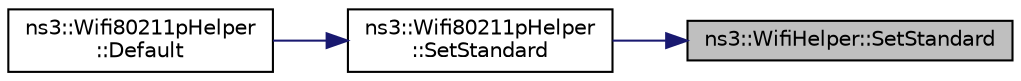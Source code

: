 digraph "ns3::WifiHelper::SetStandard"
{
 // LATEX_PDF_SIZE
  edge [fontname="Helvetica",fontsize="10",labelfontname="Helvetica",labelfontsize="10"];
  node [fontname="Helvetica",fontsize="10",shape=record];
  rankdir="RL";
  Node1 [label="ns3::WifiHelper::SetStandard",height=0.2,width=0.4,color="black", fillcolor="grey75", style="filled", fontcolor="black",tooltip=" "];
  Node1 -> Node2 [dir="back",color="midnightblue",fontsize="10",style="solid",fontname="Helvetica"];
  Node2 [label="ns3::Wifi80211pHelper\l::SetStandard",height=0.2,width=0.4,color="black", fillcolor="white", style="filled",URL="$classns3_1_1_wifi80211p_helper.html#af86508a00ea095640900d802f9b51a25",tooltip=" "];
  Node2 -> Node3 [dir="back",color="midnightblue",fontsize="10",style="solid",fontname="Helvetica"];
  Node3 [label="ns3::Wifi80211pHelper\l::Default",height=0.2,width=0.4,color="black", fillcolor="white", style="filled",URL="$classns3_1_1_wifi80211p_helper.html#aa8681f4b0ae2b907697a4720c4177f0e",tooltip=" "];
}
